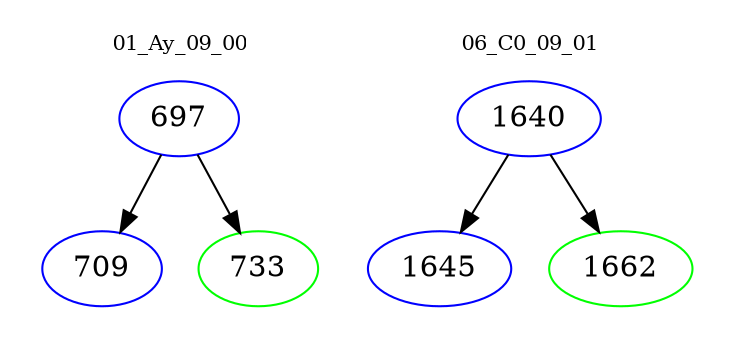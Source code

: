 digraph{
subgraph cluster_0 {
color = white
label = "01_Ay_09_00";
fontsize=10;
T0_697 [label="697", color="blue"]
T0_697 -> T0_709 [color="black"]
T0_709 [label="709", color="blue"]
T0_697 -> T0_733 [color="black"]
T0_733 [label="733", color="green"]
}
subgraph cluster_1 {
color = white
label = "06_C0_09_01";
fontsize=10;
T1_1640 [label="1640", color="blue"]
T1_1640 -> T1_1645 [color="black"]
T1_1645 [label="1645", color="blue"]
T1_1640 -> T1_1662 [color="black"]
T1_1662 [label="1662", color="green"]
}
}
